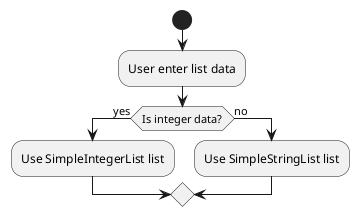 @startuml

start

:User enter list data;

if (Is integer data?) then (yes)
    :Use SimpleIntegerList list;
else (no)
    :Use SimpleStringList list;
endif

@enduml